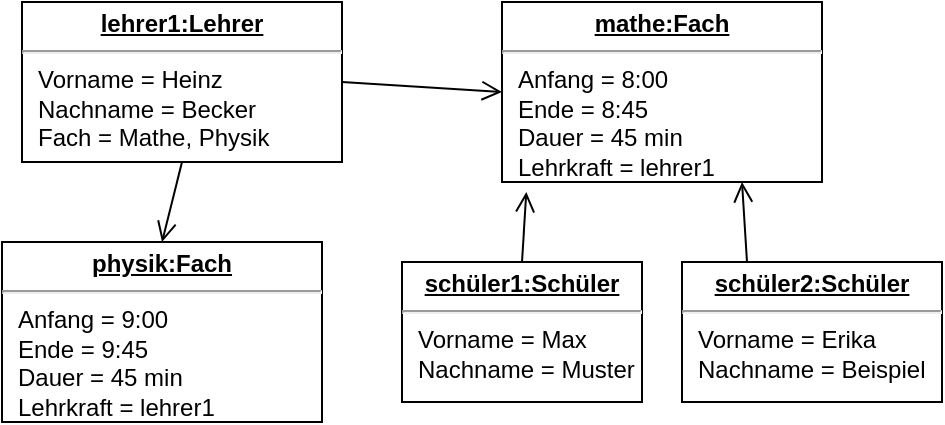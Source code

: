<mxfile>
    <diagram id="eq0PRt1z5o5Be1UnxTdR" name="Aufgabe_5">
        <mxGraphModel dx="652" dy="237" grid="1" gridSize="10" guides="1" tooltips="1" connect="1" arrows="1" fold="1" page="1" pageScale="1" pageWidth="827" pageHeight="1169" math="0" shadow="0">
            <root>
                <mxCell id="0"/>
                <mxCell id="1" parent="0"/>
                <mxCell id="2" value="&lt;p style=&quot;margin: 0px ; margin-top: 4px ; text-align: center ; text-decoration: underline&quot;&gt;&lt;b&gt;lehrer1:Lehrer&lt;/b&gt;&lt;/p&gt;&lt;hr&gt;&lt;p style=&quot;margin: 0px ; margin-left: 8px&quot;&gt;Vorname = Heinz&lt;br&gt;Nachname = Becker&lt;/p&gt;&lt;p style=&quot;margin: 0px ; margin-left: 8px&quot;&gt;Fach = Mathe, Physik&lt;br&gt;&lt;/p&gt;" style="verticalAlign=top;align=left;overflow=fill;fontSize=12;fontFamily=Helvetica;html=1;" vertex="1" parent="1">
                    <mxGeometry x="30" y="20" width="160" height="80" as="geometry"/>
                </mxCell>
                <mxCell id="3" value="&lt;p style=&quot;margin: 0px ; margin-top: 4px ; text-align: center ; text-decoration: underline&quot;&gt;&lt;b&gt;mathe:Fach&lt;/b&gt;&lt;/p&gt;&lt;hr&gt;&lt;p style=&quot;margin: 0px ; margin-left: 8px&quot;&gt;Anfang = 8:00&lt;/p&gt;&lt;p style=&quot;margin: 0px ; margin-left: 8px&quot;&gt;Ende = 8:45&lt;br&gt;&lt;/p&gt;&lt;p style=&quot;margin: 0px ; margin-left: 8px&quot;&gt;Dauer = 45 min&lt;/p&gt;&lt;p style=&quot;margin: 0px ; margin-left: 8px&quot;&gt;Lehrkraft = lehrer1&lt;br&gt;&lt;/p&gt;" style="verticalAlign=top;align=left;overflow=fill;fontSize=12;fontFamily=Helvetica;html=1;" vertex="1" parent="1">
                    <mxGeometry x="270" y="20" width="160" height="90" as="geometry"/>
                </mxCell>
                <mxCell id="4" value="&lt;p style=&quot;margin: 0px ; margin-top: 4px ; text-align: center ; text-decoration: underline&quot;&gt;&lt;b&gt;schüler1:Schüler&lt;/b&gt;&lt;/p&gt;&lt;hr&gt;&lt;p style=&quot;margin: 0px ; margin-left: 8px&quot;&gt;Vorname = Max&lt;/p&gt;&lt;p style=&quot;margin: 0px ; margin-left: 8px&quot;&gt;Nachname = Muster&lt;br&gt;&lt;/p&gt;&lt;p style=&quot;margin: 0px ; margin-left: 8px&quot;&gt;&lt;br&gt;&lt;/p&gt;" style="verticalAlign=top;align=left;overflow=fill;fontSize=12;fontFamily=Helvetica;html=1;" vertex="1" parent="1">
                    <mxGeometry x="220" y="150" width="120" height="70" as="geometry"/>
                </mxCell>
                <mxCell id="5" value="&lt;p style=&quot;margin: 0px ; margin-top: 4px ; text-align: center ; text-decoration: underline&quot;&gt;&lt;b&gt;schüler2:Schüler&lt;/b&gt;&lt;/p&gt;&lt;hr&gt;&lt;p style=&quot;margin: 0px ; margin-left: 8px&quot;&gt;Vorname = Erika&lt;br&gt;&lt;/p&gt;&lt;p style=&quot;margin: 0px ; margin-left: 8px&quot;&gt;Nachname = Beispiel&lt;br&gt;&lt;/p&gt;&lt;p style=&quot;margin: 0px ; margin-left: 8px&quot;&gt;&lt;br&gt;&lt;/p&gt;" style="verticalAlign=top;align=left;overflow=fill;fontSize=12;fontFamily=Helvetica;html=1;" vertex="1" parent="1">
                    <mxGeometry x="360" y="150" width="130" height="70" as="geometry"/>
                </mxCell>
                <mxCell id="9" value="" style="endArrow=open;startArrow=none;endFill=0;startFill=0;endSize=8;html=1;verticalAlign=bottom;labelBackgroundColor=none;strokeWidth=1;exitX=1;exitY=0.5;exitDx=0;exitDy=0;entryX=0;entryY=0.5;entryDx=0;entryDy=0;" edge="1" parent="1" source="2" target="3">
                    <mxGeometry width="160" relative="1" as="geometry">
                        <mxPoint x="250" y="120" as="sourcePoint"/>
                        <mxPoint x="410" y="120" as="targetPoint"/>
                    </mxGeometry>
                </mxCell>
                <mxCell id="10" value="" style="endArrow=open;startArrow=none;endFill=0;startFill=0;endSize=8;html=1;verticalAlign=bottom;labelBackgroundColor=none;strokeWidth=1;exitX=0.5;exitY=0;exitDx=0;exitDy=0;entryX=0.076;entryY=1.055;entryDx=0;entryDy=0;entryPerimeter=0;" edge="1" parent="1" source="4" target="3">
                    <mxGeometry width="160" relative="1" as="geometry">
                        <mxPoint x="260.0" y="130" as="sourcePoint"/>
                        <mxPoint x="420" y="130" as="targetPoint"/>
                    </mxGeometry>
                </mxCell>
                <mxCell id="11" value="" style="endArrow=open;startArrow=none;endFill=0;startFill=0;endSize=8;html=1;verticalAlign=bottom;labelBackgroundColor=none;strokeWidth=1;exitX=0.25;exitY=0;exitDx=0;exitDy=0;entryX=0.75;entryY=1;entryDx=0;entryDy=0;" edge="1" parent="1" source="5" target="3">
                    <mxGeometry width="160" relative="1" as="geometry">
                        <mxPoint x="290" y="140" as="sourcePoint"/>
                        <mxPoint x="430" y="140" as="targetPoint"/>
                    </mxGeometry>
                </mxCell>
                <mxCell id="12" value="&lt;p style=&quot;margin: 0px ; margin-top: 4px ; text-align: center ; text-decoration: underline&quot;&gt;&lt;b&gt;physik:Fach&lt;/b&gt;&lt;/p&gt;&lt;hr&gt;&lt;p style=&quot;margin: 0px ; margin-left: 8px&quot;&gt;Anfang = 9:00&lt;br&gt;&lt;/p&gt;&lt;p style=&quot;margin: 0px ; margin-left: 8px&quot;&gt;Ende = 9:45&lt;br&gt;&lt;/p&gt;&lt;p style=&quot;margin: 0px ; margin-left: 8px&quot;&gt;Dauer = 45 min&lt;/p&gt;&lt;p style=&quot;margin: 0px ; margin-left: 8px&quot;&gt;Lehrkraft = lehrer1&lt;br&gt;&lt;/p&gt;" style="verticalAlign=top;align=left;overflow=fill;fontSize=12;fontFamily=Helvetica;html=1;" vertex="1" parent="1">
                    <mxGeometry x="20" y="140" width="160" height="90" as="geometry"/>
                </mxCell>
                <mxCell id="13" value="" style="endArrow=open;startArrow=none;endFill=0;startFill=0;endSize=8;html=1;verticalAlign=bottom;labelBackgroundColor=none;strokeWidth=1;exitX=0.5;exitY=1;exitDx=0;exitDy=0;entryX=0.5;entryY=0;entryDx=0;entryDy=0;" edge="1" parent="1" source="2" target="12">
                    <mxGeometry width="160" relative="1" as="geometry">
                        <mxPoint x="250" y="120" as="sourcePoint"/>
                        <mxPoint x="410" y="120" as="targetPoint"/>
                    </mxGeometry>
                </mxCell>
            </root>
        </mxGraphModel>
    </diagram>
</mxfile>